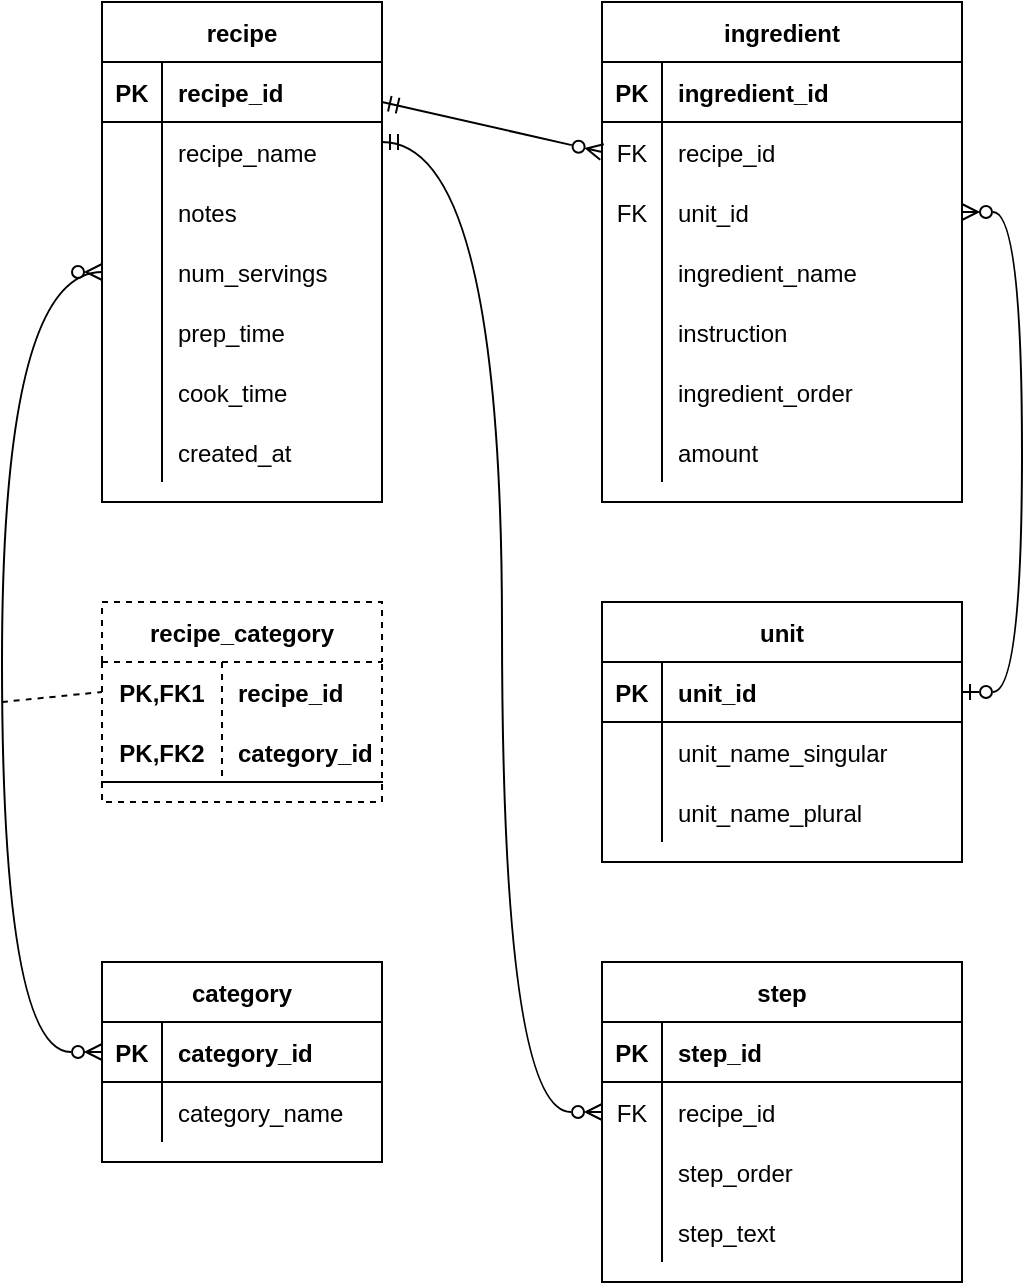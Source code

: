 <mxfile version="20.3.0" type="device"><diagram id="Jbf_Iow-OtAHO_s_8yxn" name="Page-1"><mxGraphModel dx="1102" dy="865" grid="1" gridSize="10" guides="1" tooltips="1" connect="1" arrows="1" fold="1" page="1" pageScale="1" pageWidth="850" pageHeight="1100" math="0" shadow="0"><root><mxCell id="0"/><mxCell id="1" parent="0"/><mxCell id="2iwG_CzGdwbcWNBc2YHY-1" value="recipe" style="shape=table;startSize=30;container=1;collapsible=1;childLayout=tableLayout;fixedRows=1;rowLines=0;fontStyle=1;align=center;resizeLast=1;" vertex="1" parent="1"><mxGeometry x="80" y="130" width="140" height="250" as="geometry"/></mxCell><mxCell id="2iwG_CzGdwbcWNBc2YHY-2" value="" style="shape=tableRow;horizontal=0;startSize=0;swimlaneHead=0;swimlaneBody=0;fillColor=none;collapsible=0;dropTarget=0;points=[[0,0.5],[1,0.5]];portConstraint=eastwest;top=0;left=0;right=0;bottom=1;" vertex="1" parent="2iwG_CzGdwbcWNBc2YHY-1"><mxGeometry y="30" width="140" height="30" as="geometry"/></mxCell><mxCell id="2iwG_CzGdwbcWNBc2YHY-3" value="PK" style="shape=partialRectangle;connectable=0;fillColor=none;top=0;left=0;bottom=0;right=0;fontStyle=1;overflow=hidden;" vertex="1" parent="2iwG_CzGdwbcWNBc2YHY-2"><mxGeometry width="30" height="30" as="geometry"><mxRectangle width="30" height="30" as="alternateBounds"/></mxGeometry></mxCell><mxCell id="2iwG_CzGdwbcWNBc2YHY-4" value="recipe_id" style="shape=partialRectangle;connectable=0;fillColor=none;top=0;left=0;bottom=0;right=0;align=left;spacingLeft=6;fontStyle=1;overflow=hidden;" vertex="1" parent="2iwG_CzGdwbcWNBc2YHY-2"><mxGeometry x="30" width="110" height="30" as="geometry"><mxRectangle width="110" height="30" as="alternateBounds"/></mxGeometry></mxCell><mxCell id="2iwG_CzGdwbcWNBc2YHY-5" value="" style="shape=tableRow;horizontal=0;startSize=0;swimlaneHead=0;swimlaneBody=0;fillColor=none;collapsible=0;dropTarget=0;points=[[0,0.5],[1,0.5]];portConstraint=eastwest;top=0;left=0;right=0;bottom=0;" vertex="1" parent="2iwG_CzGdwbcWNBc2YHY-1"><mxGeometry y="60" width="140" height="30" as="geometry"/></mxCell><mxCell id="2iwG_CzGdwbcWNBc2YHY-6" value="" style="shape=partialRectangle;connectable=0;fillColor=none;top=0;left=0;bottom=0;right=0;editable=1;overflow=hidden;" vertex="1" parent="2iwG_CzGdwbcWNBc2YHY-5"><mxGeometry width="30" height="30" as="geometry"><mxRectangle width="30" height="30" as="alternateBounds"/></mxGeometry></mxCell><mxCell id="2iwG_CzGdwbcWNBc2YHY-7" value="recipe_name" style="shape=partialRectangle;connectable=0;fillColor=none;top=0;left=0;bottom=0;right=0;align=left;spacingLeft=6;overflow=hidden;" vertex="1" parent="2iwG_CzGdwbcWNBc2YHY-5"><mxGeometry x="30" width="110" height="30" as="geometry"><mxRectangle width="110" height="30" as="alternateBounds"/></mxGeometry></mxCell><mxCell id="2iwG_CzGdwbcWNBc2YHY-8" value="" style="shape=tableRow;horizontal=0;startSize=0;swimlaneHead=0;swimlaneBody=0;fillColor=none;collapsible=0;dropTarget=0;points=[[0,0.5],[1,0.5]];portConstraint=eastwest;top=0;left=0;right=0;bottom=0;" vertex="1" parent="2iwG_CzGdwbcWNBc2YHY-1"><mxGeometry y="90" width="140" height="30" as="geometry"/></mxCell><mxCell id="2iwG_CzGdwbcWNBc2YHY-9" value="" style="shape=partialRectangle;connectable=0;fillColor=none;top=0;left=0;bottom=0;right=0;editable=1;overflow=hidden;" vertex="1" parent="2iwG_CzGdwbcWNBc2YHY-8"><mxGeometry width="30" height="30" as="geometry"><mxRectangle width="30" height="30" as="alternateBounds"/></mxGeometry></mxCell><mxCell id="2iwG_CzGdwbcWNBc2YHY-10" value="notes" style="shape=partialRectangle;connectable=0;fillColor=none;top=0;left=0;bottom=0;right=0;align=left;spacingLeft=6;overflow=hidden;" vertex="1" parent="2iwG_CzGdwbcWNBc2YHY-8"><mxGeometry x="30" width="110" height="30" as="geometry"><mxRectangle width="110" height="30" as="alternateBounds"/></mxGeometry></mxCell><mxCell id="2iwG_CzGdwbcWNBc2YHY-11" value="" style="shape=tableRow;horizontal=0;startSize=0;swimlaneHead=0;swimlaneBody=0;fillColor=none;collapsible=0;dropTarget=0;points=[[0,0.5],[1,0.5]];portConstraint=eastwest;top=0;left=0;right=0;bottom=0;" vertex="1" parent="2iwG_CzGdwbcWNBc2YHY-1"><mxGeometry y="120" width="140" height="30" as="geometry"/></mxCell><mxCell id="2iwG_CzGdwbcWNBc2YHY-12" value="" style="shape=partialRectangle;connectable=0;fillColor=none;top=0;left=0;bottom=0;right=0;editable=1;overflow=hidden;" vertex="1" parent="2iwG_CzGdwbcWNBc2YHY-11"><mxGeometry width="30" height="30" as="geometry"><mxRectangle width="30" height="30" as="alternateBounds"/></mxGeometry></mxCell><mxCell id="2iwG_CzGdwbcWNBc2YHY-13" value="num_servings" style="shape=partialRectangle;connectable=0;fillColor=none;top=0;left=0;bottom=0;right=0;align=left;spacingLeft=6;overflow=hidden;" vertex="1" parent="2iwG_CzGdwbcWNBc2YHY-11"><mxGeometry x="30" width="110" height="30" as="geometry"><mxRectangle width="110" height="30" as="alternateBounds"/></mxGeometry></mxCell><mxCell id="2iwG_CzGdwbcWNBc2YHY-20" style="shape=tableRow;horizontal=0;startSize=0;swimlaneHead=0;swimlaneBody=0;fillColor=none;collapsible=0;dropTarget=0;points=[[0,0.5],[1,0.5]];portConstraint=eastwest;top=0;left=0;right=0;bottom=0;" vertex="1" parent="2iwG_CzGdwbcWNBc2YHY-1"><mxGeometry y="150" width="140" height="30" as="geometry"/></mxCell><mxCell id="2iwG_CzGdwbcWNBc2YHY-21" style="shape=partialRectangle;connectable=0;fillColor=none;top=0;left=0;bottom=0;right=0;editable=1;overflow=hidden;" vertex="1" parent="2iwG_CzGdwbcWNBc2YHY-20"><mxGeometry width="30" height="30" as="geometry"><mxRectangle width="30" height="30" as="alternateBounds"/></mxGeometry></mxCell><mxCell id="2iwG_CzGdwbcWNBc2YHY-22" value="prep_time" style="shape=partialRectangle;connectable=0;fillColor=none;top=0;left=0;bottom=0;right=0;align=left;spacingLeft=6;overflow=hidden;" vertex="1" parent="2iwG_CzGdwbcWNBc2YHY-20"><mxGeometry x="30" width="110" height="30" as="geometry"><mxRectangle width="110" height="30" as="alternateBounds"/></mxGeometry></mxCell><mxCell id="2iwG_CzGdwbcWNBc2YHY-17" style="shape=tableRow;horizontal=0;startSize=0;swimlaneHead=0;swimlaneBody=0;fillColor=none;collapsible=0;dropTarget=0;points=[[0,0.5],[1,0.5]];portConstraint=eastwest;top=0;left=0;right=0;bottom=0;" vertex="1" parent="2iwG_CzGdwbcWNBc2YHY-1"><mxGeometry y="180" width="140" height="30" as="geometry"/></mxCell><mxCell id="2iwG_CzGdwbcWNBc2YHY-18" style="shape=partialRectangle;connectable=0;fillColor=none;top=0;left=0;bottom=0;right=0;editable=1;overflow=hidden;" vertex="1" parent="2iwG_CzGdwbcWNBc2YHY-17"><mxGeometry width="30" height="30" as="geometry"><mxRectangle width="30" height="30" as="alternateBounds"/></mxGeometry></mxCell><mxCell id="2iwG_CzGdwbcWNBc2YHY-19" value="cook_time" style="shape=partialRectangle;connectable=0;fillColor=none;top=0;left=0;bottom=0;right=0;align=left;spacingLeft=6;overflow=hidden;" vertex="1" parent="2iwG_CzGdwbcWNBc2YHY-17"><mxGeometry x="30" width="110" height="30" as="geometry"><mxRectangle width="110" height="30" as="alternateBounds"/></mxGeometry></mxCell><mxCell id="2iwG_CzGdwbcWNBc2YHY-14" style="shape=tableRow;horizontal=0;startSize=0;swimlaneHead=0;swimlaneBody=0;fillColor=none;collapsible=0;dropTarget=0;points=[[0,0.5],[1,0.5]];portConstraint=eastwest;top=0;left=0;right=0;bottom=0;" vertex="1" parent="2iwG_CzGdwbcWNBc2YHY-1"><mxGeometry y="210" width="140" height="30" as="geometry"/></mxCell><mxCell id="2iwG_CzGdwbcWNBc2YHY-15" style="shape=partialRectangle;connectable=0;fillColor=none;top=0;left=0;bottom=0;right=0;editable=1;overflow=hidden;" vertex="1" parent="2iwG_CzGdwbcWNBc2YHY-14"><mxGeometry width="30" height="30" as="geometry"><mxRectangle width="30" height="30" as="alternateBounds"/></mxGeometry></mxCell><mxCell id="2iwG_CzGdwbcWNBc2YHY-16" value="created_at" style="shape=partialRectangle;connectable=0;fillColor=none;top=0;left=0;bottom=0;right=0;align=left;spacingLeft=6;overflow=hidden;" vertex="1" parent="2iwG_CzGdwbcWNBc2YHY-14"><mxGeometry x="30" width="110" height="30" as="geometry"><mxRectangle width="110" height="30" as="alternateBounds"/></mxGeometry></mxCell><mxCell id="2iwG_CzGdwbcWNBc2YHY-23" style="edgeStyle=orthogonalEdgeStyle;rounded=0;orthogonalLoop=1;jettySize=auto;html=1;exitX=1;exitY=0.5;exitDx=0;exitDy=0;" edge="1" parent="2iwG_CzGdwbcWNBc2YHY-1" source="2iwG_CzGdwbcWNBc2YHY-11" target="2iwG_CzGdwbcWNBc2YHY-11"><mxGeometry relative="1" as="geometry"/></mxCell><mxCell id="2iwG_CzGdwbcWNBc2YHY-24" value="ingredient" style="shape=table;startSize=30;container=1;collapsible=1;childLayout=tableLayout;fixedRows=1;rowLines=0;fontStyle=1;align=center;resizeLast=1;" vertex="1" parent="1"><mxGeometry x="330" y="130" width="180" height="250" as="geometry"/></mxCell><mxCell id="2iwG_CzGdwbcWNBc2YHY-25" value="" style="shape=tableRow;horizontal=0;startSize=0;swimlaneHead=0;swimlaneBody=0;fillColor=none;collapsible=0;dropTarget=0;points=[[0,0.5],[1,0.5]];portConstraint=eastwest;top=0;left=0;right=0;bottom=1;" vertex="1" parent="2iwG_CzGdwbcWNBc2YHY-24"><mxGeometry y="30" width="180" height="30" as="geometry"/></mxCell><mxCell id="2iwG_CzGdwbcWNBc2YHY-26" value="PK" style="shape=partialRectangle;connectable=0;fillColor=none;top=0;left=0;bottom=0;right=0;fontStyle=1;overflow=hidden;" vertex="1" parent="2iwG_CzGdwbcWNBc2YHY-25"><mxGeometry width="30" height="30" as="geometry"><mxRectangle width="30" height="30" as="alternateBounds"/></mxGeometry></mxCell><mxCell id="2iwG_CzGdwbcWNBc2YHY-27" value="ingredient_id" style="shape=partialRectangle;connectable=0;fillColor=none;top=0;left=0;bottom=0;right=0;align=left;spacingLeft=6;fontStyle=1;overflow=hidden;" vertex="1" parent="2iwG_CzGdwbcWNBc2YHY-25"><mxGeometry x="30" width="150" height="30" as="geometry"><mxRectangle width="150" height="30" as="alternateBounds"/></mxGeometry></mxCell><mxCell id="2iwG_CzGdwbcWNBc2YHY-28" value="" style="shape=tableRow;horizontal=0;startSize=0;swimlaneHead=0;swimlaneBody=0;fillColor=none;collapsible=0;dropTarget=0;points=[[0,0.5],[1,0.5]];portConstraint=eastwest;top=0;left=0;right=0;bottom=0;" vertex="1" parent="2iwG_CzGdwbcWNBc2YHY-24"><mxGeometry y="60" width="180" height="30" as="geometry"/></mxCell><mxCell id="2iwG_CzGdwbcWNBc2YHY-29" value="FK" style="shape=partialRectangle;connectable=0;fillColor=none;top=0;left=0;bottom=0;right=0;editable=1;overflow=hidden;" vertex="1" parent="2iwG_CzGdwbcWNBc2YHY-28"><mxGeometry width="30" height="30" as="geometry"><mxRectangle width="30" height="30" as="alternateBounds"/></mxGeometry></mxCell><mxCell id="2iwG_CzGdwbcWNBc2YHY-30" value="recipe_id" style="shape=partialRectangle;connectable=0;fillColor=none;top=0;left=0;bottom=0;right=0;align=left;spacingLeft=6;overflow=hidden;" vertex="1" parent="2iwG_CzGdwbcWNBc2YHY-28"><mxGeometry x="30" width="150" height="30" as="geometry"><mxRectangle width="150" height="30" as="alternateBounds"/></mxGeometry></mxCell><mxCell id="2iwG_CzGdwbcWNBc2YHY-31" value="" style="shape=tableRow;horizontal=0;startSize=0;swimlaneHead=0;swimlaneBody=0;fillColor=none;collapsible=0;dropTarget=0;points=[[0,0.5],[1,0.5]];portConstraint=eastwest;top=0;left=0;right=0;bottom=0;" vertex="1" parent="2iwG_CzGdwbcWNBc2YHY-24"><mxGeometry y="90" width="180" height="30" as="geometry"/></mxCell><mxCell id="2iwG_CzGdwbcWNBc2YHY-32" value="FK" style="shape=partialRectangle;connectable=0;fillColor=none;top=0;left=0;bottom=0;right=0;editable=1;overflow=hidden;" vertex="1" parent="2iwG_CzGdwbcWNBc2YHY-31"><mxGeometry width="30" height="30" as="geometry"><mxRectangle width="30" height="30" as="alternateBounds"/></mxGeometry></mxCell><mxCell id="2iwG_CzGdwbcWNBc2YHY-33" value="unit_id" style="shape=partialRectangle;connectable=0;fillColor=none;top=0;left=0;bottom=0;right=0;align=left;spacingLeft=6;overflow=hidden;" vertex="1" parent="2iwG_CzGdwbcWNBc2YHY-31"><mxGeometry x="30" width="150" height="30" as="geometry"><mxRectangle width="150" height="30" as="alternateBounds"/></mxGeometry></mxCell><mxCell id="2iwG_CzGdwbcWNBc2YHY-34" value="" style="shape=tableRow;horizontal=0;startSize=0;swimlaneHead=0;swimlaneBody=0;fillColor=none;collapsible=0;dropTarget=0;points=[[0,0.5],[1,0.5]];portConstraint=eastwest;top=0;left=0;right=0;bottom=0;" vertex="1" parent="2iwG_CzGdwbcWNBc2YHY-24"><mxGeometry y="120" width="180" height="30" as="geometry"/></mxCell><mxCell id="2iwG_CzGdwbcWNBc2YHY-35" value="" style="shape=partialRectangle;connectable=0;fillColor=none;top=0;left=0;bottom=0;right=0;editable=1;overflow=hidden;" vertex="1" parent="2iwG_CzGdwbcWNBc2YHY-34"><mxGeometry width="30" height="30" as="geometry"><mxRectangle width="30" height="30" as="alternateBounds"/></mxGeometry></mxCell><mxCell id="2iwG_CzGdwbcWNBc2YHY-36" value="ingredient_name" style="shape=partialRectangle;connectable=0;fillColor=none;top=0;left=0;bottom=0;right=0;align=left;spacingLeft=6;overflow=hidden;" vertex="1" parent="2iwG_CzGdwbcWNBc2YHY-34"><mxGeometry x="30" width="150" height="30" as="geometry"><mxRectangle width="150" height="30" as="alternateBounds"/></mxGeometry></mxCell><mxCell id="2iwG_CzGdwbcWNBc2YHY-43" style="shape=tableRow;horizontal=0;startSize=0;swimlaneHead=0;swimlaneBody=0;fillColor=none;collapsible=0;dropTarget=0;points=[[0,0.5],[1,0.5]];portConstraint=eastwest;top=0;left=0;right=0;bottom=0;" vertex="1" parent="2iwG_CzGdwbcWNBc2YHY-24"><mxGeometry y="150" width="180" height="30" as="geometry"/></mxCell><mxCell id="2iwG_CzGdwbcWNBc2YHY-44" style="shape=partialRectangle;connectable=0;fillColor=none;top=0;left=0;bottom=0;right=0;editable=1;overflow=hidden;" vertex="1" parent="2iwG_CzGdwbcWNBc2YHY-43"><mxGeometry width="30" height="30" as="geometry"><mxRectangle width="30" height="30" as="alternateBounds"/></mxGeometry></mxCell><mxCell id="2iwG_CzGdwbcWNBc2YHY-45" value="instruction" style="shape=partialRectangle;connectable=0;fillColor=none;top=0;left=0;bottom=0;right=0;align=left;spacingLeft=6;overflow=hidden;" vertex="1" parent="2iwG_CzGdwbcWNBc2YHY-43"><mxGeometry x="30" width="150" height="30" as="geometry"><mxRectangle width="150" height="30" as="alternateBounds"/></mxGeometry></mxCell><mxCell id="2iwG_CzGdwbcWNBc2YHY-40" style="shape=tableRow;horizontal=0;startSize=0;swimlaneHead=0;swimlaneBody=0;fillColor=none;collapsible=0;dropTarget=0;points=[[0,0.5],[1,0.5]];portConstraint=eastwest;top=0;left=0;right=0;bottom=0;" vertex="1" parent="2iwG_CzGdwbcWNBc2YHY-24"><mxGeometry y="180" width="180" height="30" as="geometry"/></mxCell><mxCell id="2iwG_CzGdwbcWNBc2YHY-41" style="shape=partialRectangle;connectable=0;fillColor=none;top=0;left=0;bottom=0;right=0;editable=1;overflow=hidden;" vertex="1" parent="2iwG_CzGdwbcWNBc2YHY-40"><mxGeometry width="30" height="30" as="geometry"><mxRectangle width="30" height="30" as="alternateBounds"/></mxGeometry></mxCell><mxCell id="2iwG_CzGdwbcWNBc2YHY-42" value="ingredient_order" style="shape=partialRectangle;connectable=0;fillColor=none;top=0;left=0;bottom=0;right=0;align=left;spacingLeft=6;overflow=hidden;" vertex="1" parent="2iwG_CzGdwbcWNBc2YHY-40"><mxGeometry x="30" width="150" height="30" as="geometry"><mxRectangle width="150" height="30" as="alternateBounds"/></mxGeometry></mxCell><mxCell id="2iwG_CzGdwbcWNBc2YHY-37" style="shape=tableRow;horizontal=0;startSize=0;swimlaneHead=0;swimlaneBody=0;fillColor=none;collapsible=0;dropTarget=0;points=[[0,0.5],[1,0.5]];portConstraint=eastwest;top=0;left=0;right=0;bottom=0;" vertex="1" parent="2iwG_CzGdwbcWNBc2YHY-24"><mxGeometry y="210" width="180" height="30" as="geometry"/></mxCell><mxCell id="2iwG_CzGdwbcWNBc2YHY-38" style="shape=partialRectangle;connectable=0;fillColor=none;top=0;left=0;bottom=0;right=0;editable=1;overflow=hidden;" vertex="1" parent="2iwG_CzGdwbcWNBc2YHY-37"><mxGeometry width="30" height="30" as="geometry"><mxRectangle width="30" height="30" as="alternateBounds"/></mxGeometry></mxCell><mxCell id="2iwG_CzGdwbcWNBc2YHY-39" value="amount" style="shape=partialRectangle;connectable=0;fillColor=none;top=0;left=0;bottom=0;right=0;align=left;spacingLeft=6;overflow=hidden;" vertex="1" parent="2iwG_CzGdwbcWNBc2YHY-37"><mxGeometry x="30" width="150" height="30" as="geometry"><mxRectangle width="150" height="30" as="alternateBounds"/></mxGeometry></mxCell><mxCell id="2iwG_CzGdwbcWNBc2YHY-46" value="unit" style="shape=table;startSize=30;container=1;collapsible=1;childLayout=tableLayout;fixedRows=1;rowLines=0;fontStyle=1;align=center;resizeLast=1;" vertex="1" parent="1"><mxGeometry x="330" y="430" width="180" height="130" as="geometry"/></mxCell><mxCell id="2iwG_CzGdwbcWNBc2YHY-47" value="" style="shape=tableRow;horizontal=0;startSize=0;swimlaneHead=0;swimlaneBody=0;fillColor=none;collapsible=0;dropTarget=0;points=[[0,0.5],[1,0.5]];portConstraint=eastwest;top=0;left=0;right=0;bottom=1;" vertex="1" parent="2iwG_CzGdwbcWNBc2YHY-46"><mxGeometry y="30" width="180" height="30" as="geometry"/></mxCell><mxCell id="2iwG_CzGdwbcWNBc2YHY-48" value="PK" style="shape=partialRectangle;connectable=0;fillColor=none;top=0;left=0;bottom=0;right=0;fontStyle=1;overflow=hidden;" vertex="1" parent="2iwG_CzGdwbcWNBc2YHY-47"><mxGeometry width="30" height="30" as="geometry"><mxRectangle width="30" height="30" as="alternateBounds"/></mxGeometry></mxCell><mxCell id="2iwG_CzGdwbcWNBc2YHY-49" value="unit_id" style="shape=partialRectangle;connectable=0;fillColor=none;top=0;left=0;bottom=0;right=0;align=left;spacingLeft=6;fontStyle=1;overflow=hidden;" vertex="1" parent="2iwG_CzGdwbcWNBc2YHY-47"><mxGeometry x="30" width="150" height="30" as="geometry"><mxRectangle width="150" height="30" as="alternateBounds"/></mxGeometry></mxCell><mxCell id="2iwG_CzGdwbcWNBc2YHY-50" value="" style="shape=tableRow;horizontal=0;startSize=0;swimlaneHead=0;swimlaneBody=0;fillColor=none;collapsible=0;dropTarget=0;points=[[0,0.5],[1,0.5]];portConstraint=eastwest;top=0;left=0;right=0;bottom=0;" vertex="1" parent="2iwG_CzGdwbcWNBc2YHY-46"><mxGeometry y="60" width="180" height="30" as="geometry"/></mxCell><mxCell id="2iwG_CzGdwbcWNBc2YHY-51" value="" style="shape=partialRectangle;connectable=0;fillColor=none;top=0;left=0;bottom=0;right=0;editable=1;overflow=hidden;" vertex="1" parent="2iwG_CzGdwbcWNBc2YHY-50"><mxGeometry width="30" height="30" as="geometry"><mxRectangle width="30" height="30" as="alternateBounds"/></mxGeometry></mxCell><mxCell id="2iwG_CzGdwbcWNBc2YHY-52" value="unit_name_singular" style="shape=partialRectangle;connectable=0;fillColor=none;top=0;left=0;bottom=0;right=0;align=left;spacingLeft=6;overflow=hidden;" vertex="1" parent="2iwG_CzGdwbcWNBc2YHY-50"><mxGeometry x="30" width="150" height="30" as="geometry"><mxRectangle width="150" height="30" as="alternateBounds"/></mxGeometry></mxCell><mxCell id="2iwG_CzGdwbcWNBc2YHY-53" value="" style="shape=tableRow;horizontal=0;startSize=0;swimlaneHead=0;swimlaneBody=0;fillColor=none;collapsible=0;dropTarget=0;points=[[0,0.5],[1,0.5]];portConstraint=eastwest;top=0;left=0;right=0;bottom=0;" vertex="1" parent="2iwG_CzGdwbcWNBc2YHY-46"><mxGeometry y="90" width="180" height="30" as="geometry"/></mxCell><mxCell id="2iwG_CzGdwbcWNBc2YHY-54" value="" style="shape=partialRectangle;connectable=0;fillColor=none;top=0;left=0;bottom=0;right=0;editable=1;overflow=hidden;" vertex="1" parent="2iwG_CzGdwbcWNBc2YHY-53"><mxGeometry width="30" height="30" as="geometry"><mxRectangle width="30" height="30" as="alternateBounds"/></mxGeometry></mxCell><mxCell id="2iwG_CzGdwbcWNBc2YHY-55" value="unit_name_plural" style="shape=partialRectangle;connectable=0;fillColor=none;top=0;left=0;bottom=0;right=0;align=left;spacingLeft=6;overflow=hidden;" vertex="1" parent="2iwG_CzGdwbcWNBc2YHY-53"><mxGeometry x="30" width="150" height="30" as="geometry"><mxRectangle width="150" height="30" as="alternateBounds"/></mxGeometry></mxCell><mxCell id="2iwG_CzGdwbcWNBc2YHY-59" value="step" style="shape=table;startSize=30;container=1;collapsible=1;childLayout=tableLayout;fixedRows=1;rowLines=0;fontStyle=1;align=center;resizeLast=1;" vertex="1" parent="1"><mxGeometry x="330" y="610" width="180" height="160" as="geometry"/></mxCell><mxCell id="2iwG_CzGdwbcWNBc2YHY-60" value="" style="shape=tableRow;horizontal=0;startSize=0;swimlaneHead=0;swimlaneBody=0;fillColor=none;collapsible=0;dropTarget=0;points=[[0,0.5],[1,0.5]];portConstraint=eastwest;top=0;left=0;right=0;bottom=1;" vertex="1" parent="2iwG_CzGdwbcWNBc2YHY-59"><mxGeometry y="30" width="180" height="30" as="geometry"/></mxCell><mxCell id="2iwG_CzGdwbcWNBc2YHY-61" value="PK" style="shape=partialRectangle;connectable=0;fillColor=none;top=0;left=0;bottom=0;right=0;fontStyle=1;overflow=hidden;" vertex="1" parent="2iwG_CzGdwbcWNBc2YHY-60"><mxGeometry width="30" height="30" as="geometry"><mxRectangle width="30" height="30" as="alternateBounds"/></mxGeometry></mxCell><mxCell id="2iwG_CzGdwbcWNBc2YHY-62" value="step_id" style="shape=partialRectangle;connectable=0;fillColor=none;top=0;left=0;bottom=0;right=0;align=left;spacingLeft=6;fontStyle=1;overflow=hidden;" vertex="1" parent="2iwG_CzGdwbcWNBc2YHY-60"><mxGeometry x="30" width="150" height="30" as="geometry"><mxRectangle width="150" height="30" as="alternateBounds"/></mxGeometry></mxCell><mxCell id="2iwG_CzGdwbcWNBc2YHY-63" value="" style="shape=tableRow;horizontal=0;startSize=0;swimlaneHead=0;swimlaneBody=0;fillColor=none;collapsible=0;dropTarget=0;points=[[0,0.5],[1,0.5]];portConstraint=eastwest;top=0;left=0;right=0;bottom=0;" vertex="1" parent="2iwG_CzGdwbcWNBc2YHY-59"><mxGeometry y="60" width="180" height="30" as="geometry"/></mxCell><mxCell id="2iwG_CzGdwbcWNBc2YHY-64" value="FK" style="shape=partialRectangle;connectable=0;fillColor=none;top=0;left=0;bottom=0;right=0;editable=1;overflow=hidden;" vertex="1" parent="2iwG_CzGdwbcWNBc2YHY-63"><mxGeometry width="30" height="30" as="geometry"><mxRectangle width="30" height="30" as="alternateBounds"/></mxGeometry></mxCell><mxCell id="2iwG_CzGdwbcWNBc2YHY-65" value="recipe_id" style="shape=partialRectangle;connectable=0;fillColor=none;top=0;left=0;bottom=0;right=0;align=left;spacingLeft=6;overflow=hidden;" vertex="1" parent="2iwG_CzGdwbcWNBc2YHY-63"><mxGeometry x="30" width="150" height="30" as="geometry"><mxRectangle width="150" height="30" as="alternateBounds"/></mxGeometry></mxCell><mxCell id="2iwG_CzGdwbcWNBc2YHY-66" value="" style="shape=tableRow;horizontal=0;startSize=0;swimlaneHead=0;swimlaneBody=0;fillColor=none;collapsible=0;dropTarget=0;points=[[0,0.5],[1,0.5]];portConstraint=eastwest;top=0;left=0;right=0;bottom=0;" vertex="1" parent="2iwG_CzGdwbcWNBc2YHY-59"><mxGeometry y="90" width="180" height="30" as="geometry"/></mxCell><mxCell id="2iwG_CzGdwbcWNBc2YHY-67" value="" style="shape=partialRectangle;connectable=0;fillColor=none;top=0;left=0;bottom=0;right=0;editable=1;overflow=hidden;" vertex="1" parent="2iwG_CzGdwbcWNBc2YHY-66"><mxGeometry width="30" height="30" as="geometry"><mxRectangle width="30" height="30" as="alternateBounds"/></mxGeometry></mxCell><mxCell id="2iwG_CzGdwbcWNBc2YHY-68" value="step_order" style="shape=partialRectangle;connectable=0;fillColor=none;top=0;left=0;bottom=0;right=0;align=left;spacingLeft=6;overflow=hidden;" vertex="1" parent="2iwG_CzGdwbcWNBc2YHY-66"><mxGeometry x="30" width="150" height="30" as="geometry"><mxRectangle width="150" height="30" as="alternateBounds"/></mxGeometry></mxCell><mxCell id="2iwG_CzGdwbcWNBc2YHY-69" value="" style="shape=tableRow;horizontal=0;startSize=0;swimlaneHead=0;swimlaneBody=0;fillColor=none;collapsible=0;dropTarget=0;points=[[0,0.5],[1,0.5]];portConstraint=eastwest;top=0;left=0;right=0;bottom=0;" vertex="1" parent="2iwG_CzGdwbcWNBc2YHY-59"><mxGeometry y="120" width="180" height="30" as="geometry"/></mxCell><mxCell id="2iwG_CzGdwbcWNBc2YHY-70" value="" style="shape=partialRectangle;connectable=0;fillColor=none;top=0;left=0;bottom=0;right=0;editable=1;overflow=hidden;" vertex="1" parent="2iwG_CzGdwbcWNBc2YHY-69"><mxGeometry width="30" height="30" as="geometry"><mxRectangle width="30" height="30" as="alternateBounds"/></mxGeometry></mxCell><mxCell id="2iwG_CzGdwbcWNBc2YHY-71" value="step_text" style="shape=partialRectangle;connectable=0;fillColor=none;top=0;left=0;bottom=0;right=0;align=left;spacingLeft=6;overflow=hidden;" vertex="1" parent="2iwG_CzGdwbcWNBc2YHY-69"><mxGeometry x="30" width="150" height="30" as="geometry"><mxRectangle width="150" height="30" as="alternateBounds"/></mxGeometry></mxCell><mxCell id="2iwG_CzGdwbcWNBc2YHY-72" value="category" style="shape=table;startSize=30;container=1;collapsible=1;childLayout=tableLayout;fixedRows=1;rowLines=0;fontStyle=1;align=center;resizeLast=1;" vertex="1" parent="1"><mxGeometry x="80" y="610" width="140" height="100" as="geometry"/></mxCell><mxCell id="2iwG_CzGdwbcWNBc2YHY-73" value="" style="shape=tableRow;horizontal=0;startSize=0;swimlaneHead=0;swimlaneBody=0;fillColor=none;collapsible=0;dropTarget=0;points=[[0,0.5],[1,0.5]];portConstraint=eastwest;top=0;left=0;right=0;bottom=1;" vertex="1" parent="2iwG_CzGdwbcWNBc2YHY-72"><mxGeometry y="30" width="140" height="30" as="geometry"/></mxCell><mxCell id="2iwG_CzGdwbcWNBc2YHY-74" value="PK" style="shape=partialRectangle;connectable=0;fillColor=none;top=0;left=0;bottom=0;right=0;fontStyle=1;overflow=hidden;" vertex="1" parent="2iwG_CzGdwbcWNBc2YHY-73"><mxGeometry width="30" height="30" as="geometry"><mxRectangle width="30" height="30" as="alternateBounds"/></mxGeometry></mxCell><mxCell id="2iwG_CzGdwbcWNBc2YHY-75" value="category_id" style="shape=partialRectangle;connectable=0;fillColor=none;top=0;left=0;bottom=0;right=0;align=left;spacingLeft=6;fontStyle=1;overflow=hidden;" vertex="1" parent="2iwG_CzGdwbcWNBc2YHY-73"><mxGeometry x="30" width="110" height="30" as="geometry"><mxRectangle width="110" height="30" as="alternateBounds"/></mxGeometry></mxCell><mxCell id="2iwG_CzGdwbcWNBc2YHY-76" value="" style="shape=tableRow;horizontal=0;startSize=0;swimlaneHead=0;swimlaneBody=0;fillColor=none;collapsible=0;dropTarget=0;points=[[0,0.5],[1,0.5]];portConstraint=eastwest;top=0;left=0;right=0;bottom=0;" vertex="1" parent="2iwG_CzGdwbcWNBc2YHY-72"><mxGeometry y="60" width="140" height="30" as="geometry"/></mxCell><mxCell id="2iwG_CzGdwbcWNBc2YHY-77" value="" style="shape=partialRectangle;connectable=0;fillColor=none;top=0;left=0;bottom=0;right=0;editable=1;overflow=hidden;" vertex="1" parent="2iwG_CzGdwbcWNBc2YHY-76"><mxGeometry width="30" height="30" as="geometry"><mxRectangle width="30" height="30" as="alternateBounds"/></mxGeometry></mxCell><mxCell id="2iwG_CzGdwbcWNBc2YHY-78" value="category_name" style="shape=partialRectangle;connectable=0;fillColor=none;top=0;left=0;bottom=0;right=0;align=left;spacingLeft=6;overflow=hidden;" vertex="1" parent="2iwG_CzGdwbcWNBc2YHY-76"><mxGeometry x="30" width="110" height="30" as="geometry"><mxRectangle width="110" height="30" as="alternateBounds"/></mxGeometry></mxCell><mxCell id="2iwG_CzGdwbcWNBc2YHY-85" value="recipe_category" style="shape=table;startSize=30;container=1;collapsible=1;childLayout=tableLayout;fixedRows=1;rowLines=0;fontStyle=1;align=center;resizeLast=1;dashed=1;" vertex="1" parent="1"><mxGeometry x="80" y="430" width="140" height="100" as="geometry"/></mxCell><mxCell id="2iwG_CzGdwbcWNBc2YHY-86" value="" style="shape=tableRow;horizontal=0;startSize=0;swimlaneHead=0;swimlaneBody=0;fillColor=none;collapsible=0;dropTarget=0;points=[[0,0.5],[1,0.5]];portConstraint=eastwest;top=0;left=0;right=0;bottom=0;" vertex="1" parent="2iwG_CzGdwbcWNBc2YHY-85"><mxGeometry y="30" width="140" height="30" as="geometry"/></mxCell><mxCell id="2iwG_CzGdwbcWNBc2YHY-87" value="PK,FK1" style="shape=partialRectangle;connectable=0;fillColor=none;top=0;left=0;bottom=0;right=0;fontStyle=1;overflow=hidden;" vertex="1" parent="2iwG_CzGdwbcWNBc2YHY-86"><mxGeometry width="60" height="30" as="geometry"><mxRectangle width="60" height="30" as="alternateBounds"/></mxGeometry></mxCell><mxCell id="2iwG_CzGdwbcWNBc2YHY-88" value="recipe_id" style="shape=partialRectangle;connectable=0;fillColor=none;top=0;left=0;bottom=0;right=0;align=left;spacingLeft=6;fontStyle=1;overflow=hidden;" vertex="1" parent="2iwG_CzGdwbcWNBc2YHY-86"><mxGeometry x="60" width="80" height="30" as="geometry"><mxRectangle width="80" height="30" as="alternateBounds"/></mxGeometry></mxCell><mxCell id="2iwG_CzGdwbcWNBc2YHY-89" value="" style="shape=tableRow;horizontal=0;startSize=0;swimlaneHead=0;swimlaneBody=0;fillColor=none;collapsible=0;dropTarget=0;points=[[0,0.5],[1,0.5]];portConstraint=eastwest;top=0;left=0;right=0;bottom=1;" vertex="1" parent="2iwG_CzGdwbcWNBc2YHY-85"><mxGeometry y="60" width="140" height="30" as="geometry"/></mxCell><mxCell id="2iwG_CzGdwbcWNBc2YHY-90" value="PK,FK2" style="shape=partialRectangle;connectable=0;fillColor=none;top=0;left=0;bottom=0;right=0;fontStyle=1;overflow=hidden;" vertex="1" parent="2iwG_CzGdwbcWNBc2YHY-89"><mxGeometry width="60" height="30" as="geometry"><mxRectangle width="60" height="30" as="alternateBounds"/></mxGeometry></mxCell><mxCell id="2iwG_CzGdwbcWNBc2YHY-91" value="category_id" style="shape=partialRectangle;connectable=0;fillColor=none;top=0;left=0;bottom=0;right=0;align=left;spacingLeft=6;fontStyle=1;overflow=hidden;" vertex="1" parent="2iwG_CzGdwbcWNBc2YHY-89"><mxGeometry x="60" width="80" height="30" as="geometry"><mxRectangle width="80" height="30" as="alternateBounds"/></mxGeometry></mxCell><mxCell id="2iwG_CzGdwbcWNBc2YHY-98" value="" style="fontSize=12;html=1;endArrow=ERzeroToMany;endFill=1;rounded=0;exitX=0;exitY=0.5;exitDx=0;exitDy=0;edgeStyle=orthogonalEdgeStyle;curved=1;entryX=0;entryY=0.5;entryDx=0;entryDy=0;startArrow=ERzeroToMany;startFill=0;" edge="1" parent="1" source="2iwG_CzGdwbcWNBc2YHY-73" target="2iwG_CzGdwbcWNBc2YHY-11"><mxGeometry width="100" height="100" relative="1" as="geometry"><mxPoint x="-20" y="380" as="sourcePoint"/><mxPoint x="30" y="440" as="targetPoint"/><Array as="points"><mxPoint x="30" y="655"/><mxPoint x="30" y="265"/></Array></mxGeometry></mxCell><mxCell id="2iwG_CzGdwbcWNBc2YHY-99" value="" style="endArrow=none;html=1;rounded=0;curved=1;dashed=1;entryX=0;entryY=0.5;entryDx=0;entryDy=0;" edge="1" parent="1" target="2iwG_CzGdwbcWNBc2YHY-86"><mxGeometry relative="1" as="geometry"><mxPoint x="30" y="480" as="sourcePoint"/><mxPoint x="80" y="480" as="targetPoint"/></mxGeometry></mxCell><mxCell id="2iwG_CzGdwbcWNBc2YHY-103" value="" style="fontSize=12;html=1;endArrow=ERzeroToMany;rounded=0;entryX=0;entryY=0.5;entryDx=0;entryDy=0;endFill=0;startArrow=ERmandOne;startFill=0;" edge="1" parent="1" target="2iwG_CzGdwbcWNBc2YHY-28"><mxGeometry width="100" height="100" relative="1" as="geometry"><mxPoint x="220" y="180" as="sourcePoint"/><mxPoint x="320" y="80" as="targetPoint"/></mxGeometry></mxCell><mxCell id="2iwG_CzGdwbcWNBc2YHY-105" value="" style="fontSize=12;html=1;endArrow=ERzeroToMany;rounded=0;entryX=0;entryY=0.5;entryDx=0;entryDy=0;endFill=0;startArrow=ERmandOne;startFill=0;edgeStyle=orthogonalEdgeStyle;curved=1;exitX=1;exitY=0.333;exitDx=0;exitDy=0;exitPerimeter=0;" edge="1" parent="1" source="2iwG_CzGdwbcWNBc2YHY-5" target="2iwG_CzGdwbcWNBc2YHY-63"><mxGeometry width="100" height="100" relative="1" as="geometry"><mxPoint x="220" y="210" as="sourcePoint"/><mxPoint x="330" y="235" as="targetPoint"/><Array as="points"><mxPoint x="280" y="200"/><mxPoint x="280" y="685"/></Array></mxGeometry></mxCell><mxCell id="2iwG_CzGdwbcWNBc2YHY-106" value="" style="endArrow=ERzeroToOne;html=1;rounded=0;curved=1;exitX=1;exitY=0.5;exitDx=0;exitDy=0;entryX=1;entryY=0.5;entryDx=0;entryDy=0;edgeStyle=orthogonalEdgeStyle;endFill=0;startArrow=ERzeroToMany;startFill=0;" edge="1" parent="1" source="2iwG_CzGdwbcWNBc2YHY-31" target="2iwG_CzGdwbcWNBc2YHY-47"><mxGeometry relative="1" as="geometry"><mxPoint x="260" y="460" as="sourcePoint"/><mxPoint x="420" y="460" as="targetPoint"/><Array as="points"><mxPoint x="540" y="235"/><mxPoint x="540" y="475"/></Array></mxGeometry></mxCell></root></mxGraphModel></diagram></mxfile>